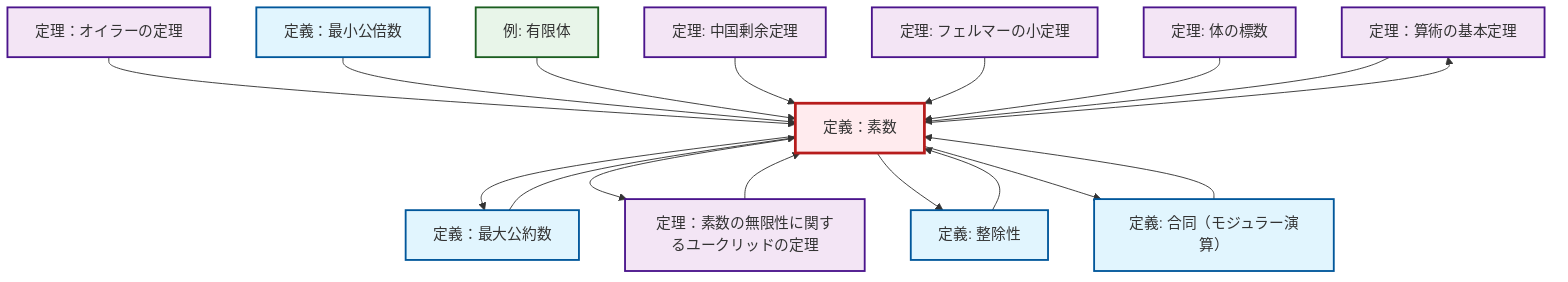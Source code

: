 graph TD
    classDef definition fill:#e1f5fe,stroke:#01579b,stroke-width:2px
    classDef theorem fill:#f3e5f5,stroke:#4a148c,stroke-width:2px
    classDef axiom fill:#fff3e0,stroke:#e65100,stroke-width:2px
    classDef example fill:#e8f5e9,stroke:#1b5e20,stroke-width:2px
    classDef current fill:#ffebee,stroke:#b71c1c,stroke-width:3px
    thm-fundamental-arithmetic["定理：算術の基本定理"]:::theorem
    def-lcm["定義：最小公倍数"]:::definition
    thm-euler["定理：オイラーの定理"]:::theorem
    thm-fermat-little["定理: フェルマーの小定理"]:::theorem
    thm-field-characteristic["定理: 体の標数"]:::theorem
    thm-chinese-remainder["定理: 中国剰余定理"]:::theorem
    ex-finite-field["例: 有限体"]:::example
    def-prime["定義：素数"]:::definition
    def-congruence["定義: 合同（モジュラー演算）"]:::definition
    def-gcd["定義：最大公約数"]:::definition
    thm-euclid-infinitude-primes["定理：素数の無限性に関するユークリッドの定理"]:::theorem
    def-divisibility["定義: 整除性"]:::definition
    thm-euler --> def-prime
    def-lcm --> def-prime
    ex-finite-field --> def-prime
    thm-euclid-infinitude-primes --> def-prime
    def-gcd --> def-prime
    thm-chinese-remainder --> def-prime
    def-prime --> def-gcd
    def-prime --> thm-euclid-infinitude-primes
    def-congruence --> def-prime
    thm-fermat-little --> def-prime
    def-prime --> thm-fundamental-arithmetic
    thm-field-characteristic --> def-prime
    def-divisibility --> def-prime
    def-prime --> def-divisibility
    def-prime --> def-congruence
    thm-fundamental-arithmetic --> def-prime
    class def-prime current